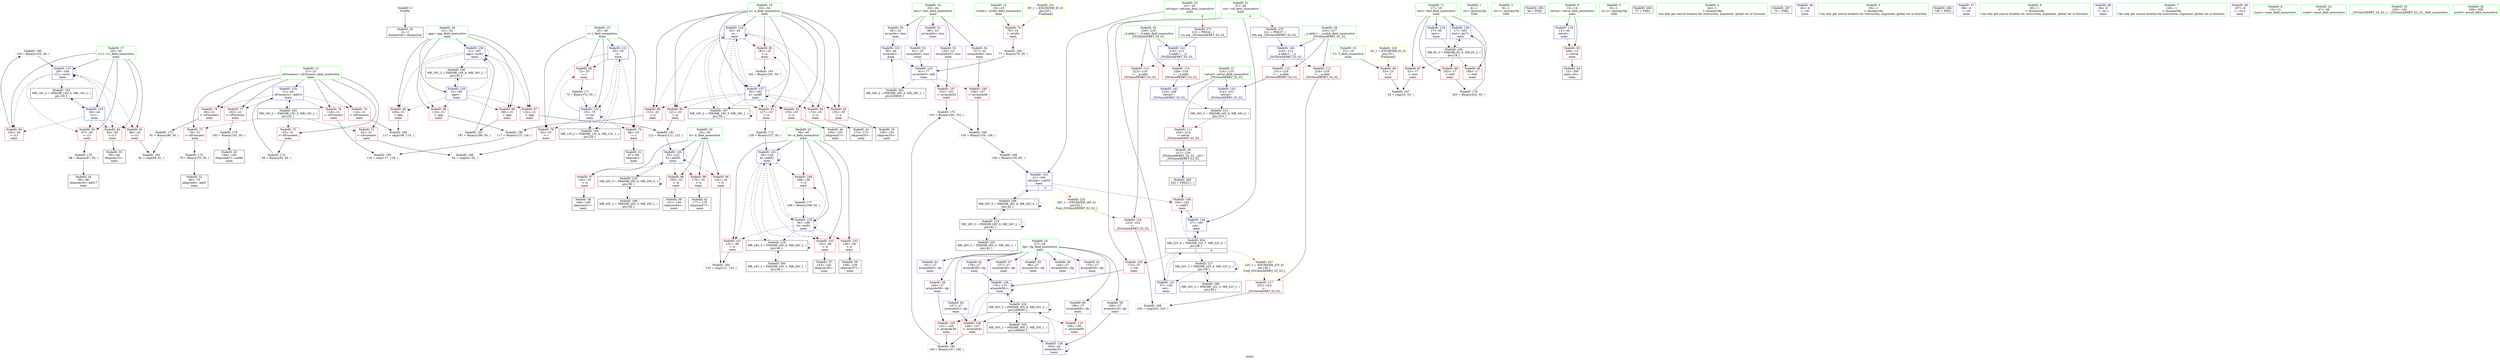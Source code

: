 digraph "SVFG" {
	label="SVFG";

	Node0x5575a9124cd0 [shape=record,color=grey,label="{NodeID: 0\nNullPtr}"];
	Node0x5575a9124cd0 -> Node0x5575a9146ce0[style=solid];
	Node0x5575a91514d0 [shape=record,color=grey,label="{NodeID: 180\n104 = Binary(103, 50, )\n}"];
	Node0x5575a91514d0 -> Node0x5575a914dc20[style=solid];
	Node0x5575a9147c80 [shape=record,color=red,label="{NodeID: 97\n145\<--35\n\<--b\nmain\n}"];
	Node0x5575a9147c80 -> Node0x5575a9147390[style=solid];
	Node0x5575a91342d0 [shape=record,color=green,label="{NodeID: 14\n23\<--24\nlocs\<--locs_field_insensitive\nmain\n}"];
	Node0x5575a91342d0 -> Node0x5575a9148d70[style=solid];
	Node0x5575a91342d0 -> Node0x5575a9148e40[style=solid];
	Node0x5575a91342d0 -> Node0x5575a9148f10[style=solid];
	Node0x5575a91342d0 -> Node0x5575a9148fe0[style=solid];
	Node0x5575a91342d0 -> Node0x5575a91490b0[style=solid];
	Node0x5575a914c0e0 [shape=record,color=black,label="{NodeID: 194\nMR_12V_2 = PHI(MR_12V_4, MR_12V_1, )\npts\{26 \}\n}"];
	Node0x5575a914c0e0 -> Node0x5575a914d740[style=dashed];
	Node0x5575a91487e0 [shape=record,color=red,label="{NodeID: 111\n234\<--214\n\<--retval\n_ZSt3minIiERKT_S2_S2_\n}"];
	Node0x5575a91487e0 -> Node0x5575a9147940[style=solid];
	Node0x5575a9146b40 [shape=record,color=green,label="{NodeID: 28\n216\<--217\n__a.addr\<--__a.addr_field_insensitive\n_ZSt3minIiERKT_S2_S2_\n}"];
	Node0x5575a9146b40 -> Node0x5575a91488b0[style=solid];
	Node0x5575a9146b40 -> Node0x5575a9148980[style=solid];
	Node0x5575a9146b40 -> Node0x5575a914e6b0[style=solid];
	Node0x5575a914da80 [shape=record,color=blue,label="{NodeID: 125\n29\<--44\ni11\<--\nmain\n}"];
	Node0x5575a914da80 -> Node0x5575a914a6a0[style=dashed];
	Node0x5575a914da80 -> Node0x5575a914a770[style=dashed];
	Node0x5575a914da80 -> Node0x5575a914a840[style=dashed];
	Node0x5575a914da80 -> Node0x5575a914a910[style=dashed];
	Node0x5575a914da80 -> Node0x5575a914dc20[style=dashed];
	Node0x5575a914da80 -> Node0x5575a914c1d0[style=dashed];
	Node0x5575a91476d0 [shape=record,color=black,label="{NodeID: 42\n177\<--176\nidxprom57\<--\nmain\n}"];
	Node0x5575a914e5e0 [shape=record,color=blue,label="{NodeID: 139\n17\<--203\ntest\<--inc71\nmain\n}"];
	Node0x5575a914e5e0 -> Node0x5575a914b6e0[style=dashed];
	Node0x5575a9149250 [shape=record,color=purple,label="{NodeID: 56\n100\<--27\narrayidx19\<--dp\nmain\n}"];
	Node0x5575a9149250 -> Node0x5575a914db50[style=solid];
	Node0x5575a9149db0 [shape=record,color=red,label="{NodeID: 70\n76\<--19\n\<--nCells\nmain\n}"];
	Node0x5575a9149db0 -> Node0x5575a9150450[style=solid];
	Node0x5575a9150150 [shape=record,color=grey,label="{NodeID: 167\n187 = Binary(186, 50, )\n}"];
	Node0x5575a9150150 -> Node0x5575a914e510[style=solid];
	Node0x5575a914a910 [shape=record,color=red,label="{NodeID: 84\n103\<--29\n\<--i11\nmain\n}"];
	Node0x5575a914a910 -> Node0x5575a91514d0[style=solid];
	Node0x5575a9124fb0 [shape=record,color=green,label="{NodeID: 1\n4\<--1\n.str\<--dummyObj\nGlob }"];
	Node0x5575a9151650 [shape=record,color=grey,label="{NodeID: 181\n123 = Binary(121, 122, )\n}"];
	Node0x5575a9151650 -> Node0x5575a914de90[style=solid];
	Node0x5575a9147d50 [shape=record,color=red,label="{NodeID: 98\n150\<--35\n\<--b\nmain\n}"];
	Node0x5575a9147d50 -> Node0x5575a9147460[style=solid];
	Node0x5575a91343a0 [shape=record,color=green,label="{NodeID: 15\n25\<--26\ni\<--i_field_insensitive\nmain\n}"];
	Node0x5575a91343a0 -> Node0x5575a914a430[style=solid];
	Node0x5575a91343a0 -> Node0x5575a914a500[style=solid];
	Node0x5575a91343a0 -> Node0x5575a914a5d0[style=solid];
	Node0x5575a91343a0 -> Node0x5575a914d740[style=solid];
	Node0x5575a91343a0 -> Node0x5575a914d810[style=solid];
	Node0x5575a914c1d0 [shape=record,color=black,label="{NodeID: 195\nMR_14V_2 = PHI(MR_14V_4, MR_14V_1, )\npts\{30 \}\n}"];
	Node0x5575a914c1d0 -> Node0x5575a914da80[style=dashed];
	Node0x5575a91488b0 [shape=record,color=red,label="{NodeID: 112\n224\<--216\n\<--__a.addr\n_ZSt3minIiERKT_S2_S2_\n}"];
	Node0x5575a91488b0 -> Node0x5575a914d400[style=solid];
	Node0x5575a9146c10 [shape=record,color=green,label="{NodeID: 29\n218\<--219\n__b.addr\<--__b.addr_field_insensitive\n_ZSt3minIiERKT_S2_S2_\n}"];
	Node0x5575a9146c10 -> Node0x5575a9148a50[style=solid];
	Node0x5575a9146c10 -> Node0x5575a9148b20[style=solid];
	Node0x5575a9146c10 -> Node0x5575a914e780[style=solid];
	Node0x5575a914db50 [shape=record,color=blue,label="{NodeID: 126\n100\<--44\narrayidx19\<--\nmain\n}"];
	Node0x5575a914db50 -> Node0x5575a914db50[style=dashed];
	Node0x5575a914db50 -> Node0x5575a91637a0[style=dashed];
	Node0x5575a91477a0 [shape=record,color=black,label="{NodeID: 43\n194\<--193\nidxprom67\<--sub66\nmain\n}"];
	Node0x5575a91646a0 [shape=record,color=yellow,style=double,label="{NodeID: 223\n26V_1 = ENCHI(MR_26V_0)\npts\{42 \}\nFun[_ZSt3minIiERKT_S2_S2_]}"];
	Node0x5575a91646a0 -> Node0x5575a914d330[style=dashed];
	Node0x5575a914e6b0 [shape=record,color=blue,label="{NodeID: 140\n216\<--212\n__a.addr\<--__a\n_ZSt3minIiERKT_S2_S2_\n}"];
	Node0x5575a914e6b0 -> Node0x5575a91488b0[style=dashed];
	Node0x5575a914e6b0 -> Node0x5575a9148980[style=dashed];
	Node0x5575a9149320 [shape=record,color=purple,label="{NodeID: 57\n137\<--27\narrayidx36\<--dp\nmain\n}"];
	Node0x5575a9149e80 [shape=record,color=red,label="{NodeID: 71\n63\<--21\n\<--nPrisoners\nmain\n}"];
	Node0x5575a9149e80 -> Node0x5575a9151dd0[style=solid];
	Node0x5575a91502d0 [shape=record,color=grey,label="{NodeID: 168\n159 = Binary(154, 158, )\n}"];
	Node0x5575a91502d0 -> Node0x5575a914ffd0[style=solid];
	Node0x5575a914a9e0 [shape=record,color=red,label="{NodeID: 85\n109\<--31\n\<--gap\nmain\n}"];
	Node0x5575a914a9e0 -> Node0x5575a9152250[style=solid];
	Node0x5575a91257b0 [shape=record,color=green,label="{NodeID: 2\n6\<--1\n.str.1\<--dummyObj\nGlob }"];
	Node0x5575a8f27980 [shape=record,color=black,label="{NodeID: 265\n46 = PHI()\n}"];
	Node0x5575a91517d0 [shape=record,color=grey,label="{NodeID: 182\n149 = Binary(141, 148, )\n}"];
	Node0x5575a91517d0 -> Node0x5575a91505d0[style=solid];
	Node0x5575a9147e20 [shape=record,color=red,label="{NodeID: 99\n176\<--35\n\<--b\nmain\n}"];
	Node0x5575a9147e20 -> Node0x5575a91476d0[style=solid];
	Node0x5575a9134470 [shape=record,color=green,label="{NodeID: 16\n27\<--28\ndp\<--dp_field_insensitive\nmain\n}"];
	Node0x5575a9134470 -> Node0x5575a9149180[style=solid];
	Node0x5575a9134470 -> Node0x5575a9149250[style=solid];
	Node0x5575a9134470 -> Node0x5575a9149320[style=solid];
	Node0x5575a9134470 -> Node0x5575a91493f0[style=solid];
	Node0x5575a9134470 -> Node0x5575a91494c0[style=solid];
	Node0x5575a9134470 -> Node0x5575a9149590[style=solid];
	Node0x5575a9134470 -> Node0x5575a9149660[style=solid];
	Node0x5575a9134470 -> Node0x5575a9149730[style=solid];
	Node0x5575a9134470 -> Node0x5575a9149800[style=solid];
	Node0x5575a9134470 -> Node0x5575a91498d0[style=solid];
	Node0x5575a915bba0 [shape=record,color=black,label="{NodeID: 196\nMR_16V_2 = PHI(MR_16V_4, MR_16V_1, )\npts\{32 \}\n}"];
	Node0x5575a915bba0 -> Node0x5575a914dcf0[style=dashed];
	Node0x5575a9148980 [shape=record,color=red,label="{NodeID: 113\n231\<--216\n\<--__a.addr\n_ZSt3minIiERKT_S2_S2_\n}"];
	Node0x5575a9148980 -> Node0x5575a914e920[style=solid];
	Node0x5575a9146ce0 [shape=record,color=black,label="{NodeID: 30\n2\<--3\ndummyVal\<--dummyVal\n}"];
	Node0x5575a914dc20 [shape=record,color=blue,label="{NodeID: 127\n29\<--104\ni11\<--inc21\nmain\n}"];
	Node0x5575a914dc20 -> Node0x5575a914a6a0[style=dashed];
	Node0x5575a914dc20 -> Node0x5575a914a770[style=dashed];
	Node0x5575a914dc20 -> Node0x5575a914a840[style=dashed];
	Node0x5575a914dc20 -> Node0x5575a914a910[style=dashed];
	Node0x5575a914dc20 -> Node0x5575a914dc20[style=dashed];
	Node0x5575a914dc20 -> Node0x5575a914c1d0[style=dashed];
	Node0x5575a9147870 [shape=record,color=black,label="{NodeID: 44\n12\<--206\nmain_ret\<--\nmain\n}"];
	Node0x5575a914e780 [shape=record,color=blue,label="{NodeID: 141\n218\<--213\n__b.addr\<--__b\n_ZSt3minIiERKT_S2_S2_\n}"];
	Node0x5575a914e780 -> Node0x5575a9148a50[style=dashed];
	Node0x5575a914e780 -> Node0x5575a9148b20[style=dashed];
	Node0x5575a91493f0 [shape=record,color=purple,label="{NodeID: 58\n140\<--27\narrayidx38\<--dp\nmain\n}"];
	Node0x5575a91493f0 -> Node0x5575a9148300[style=solid];
	Node0x5575a9149f50 [shape=record,color=red,label="{NodeID: 72\n78\<--21\n\<--nPrisoners\nmain\n}"];
	Node0x5575a9149f50 -> Node0x5575a9150d50[style=solid];
	Node0x5575a9150450 [shape=record,color=grey,label="{NodeID: 169\n77 = Binary(76, 50, )\n}"];
	Node0x5575a9150450 -> Node0x5575a914d8e0[style=solid];
	Node0x5575a914aab0 [shape=record,color=red,label="{NodeID: 86\n116\<--31\n\<--gap\nmain\n}"];
	Node0x5575a914aab0 -> Node0x5575a9151950[style=solid];
	Node0x5575a9128b10 [shape=record,color=green,label="{NodeID: 3\n8\<--1\n.str.2\<--dummyObj\nGlob }"];
	Node0x5575a9174120 [shape=record,color=black,label="{NodeID: 266\n57 = PHI()\n}"];
	Node0x5575a9151950 [shape=record,color=grey,label="{NodeID: 183\n117 = Binary(115, 116, )\n}"];
	Node0x5575a9151950 -> Node0x5575a91523d0[style=solid];
	Node0x5575a9147ef0 [shape=record,color=red,label="{NodeID: 100\n172\<--37\n\<--val\nmain\n}"];
	Node0x5575a9147ef0 -> Node0x5575a914e370[style=solid];
	Node0x5575a9134540 [shape=record,color=green,label="{NodeID: 17\n29\<--30\ni11\<--i11_field_insensitive\nmain\n}"];
	Node0x5575a9134540 -> Node0x5575a914a6a0[style=solid];
	Node0x5575a9134540 -> Node0x5575a914a770[style=solid];
	Node0x5575a9134540 -> Node0x5575a914a840[style=solid];
	Node0x5575a9134540 -> Node0x5575a914a910[style=solid];
	Node0x5575a9134540 -> Node0x5575a914da80[style=solid];
	Node0x5575a9134540 -> Node0x5575a914dc20[style=solid];
	Node0x5575a915c0a0 [shape=record,color=black,label="{NodeID: 197\nMR_18V_2 = PHI(MR_18V_3, MR_18V_1, )\npts\{34 \}\n}"];
	Node0x5575a915c0a0 -> Node0x5575a914ddc0[style=dashed];
	Node0x5575a915c0a0 -> Node0x5575a915c0a0[style=dashed];
	Node0x5575a9148a50 [shape=record,color=red,label="{NodeID: 114\n222\<--218\n\<--__b.addr\n_ZSt3minIiERKT_S2_S2_\n}"];
	Node0x5575a9148a50 -> Node0x5575a914d330[style=solid];
	Node0x5575a9146de0 [shape=record,color=black,label="{NodeID: 31\n67\<--66\nidxprom\<--\nmain\n}"];
	Node0x5575a914dcf0 [shape=record,color=blue,label="{NodeID: 128\n31\<--85\ngap\<--\nmain\n}"];
	Node0x5575a914dcf0 -> Node0x5575a914a9e0[style=dashed];
	Node0x5575a914dcf0 -> Node0x5575a914aab0[style=dashed];
	Node0x5575a914dcf0 -> Node0x5575a914ab80[style=dashed];
	Node0x5575a914dcf0 -> Node0x5575a914ac50[style=dashed];
	Node0x5575a914dcf0 -> Node0x5575a914e510[style=dashed];
	Node0x5575a914dcf0 -> Node0x5575a915bba0[style=dashed];
	Node0x5575a9147940 [shape=record,color=black,label="{NodeID: 45\n211\<--234\n_ZSt3minIiERKT_S2_S2__ret\<--\n_ZSt3minIiERKT_S2_S2_\n|{<s0>4}}"];
	Node0x5575a9147940:s0 -> Node0x5575a9174ad0[style=solid,color=blue];
	Node0x5575a914e850 [shape=record,color=blue,label="{NodeID: 142\n214\<--228\nretval\<--\n_ZSt3minIiERKT_S2_S2_\n}"];
	Node0x5575a914e850 -> Node0x5575a91618b0[style=dashed];
	Node0x5575a91494c0 [shape=record,color=purple,label="{NodeID: 59\n144\<--27\narrayidx40\<--dp\nmain\n}"];
	Node0x5575a914a020 [shape=record,color=red,label="{NodeID: 73\n83\<--21\n\<--nPrisoners\nmain\n}"];
	Node0x5575a914a020 -> Node0x5575a9150bd0[style=solid];
	Node0x5575a91505d0 [shape=record,color=grey,label="{NodeID: 170\n154 = Binary(149, 153, )\n}"];
	Node0x5575a91505d0 -> Node0x5575a91502d0[style=solid];
	Node0x5575a914ab80 [shape=record,color=red,label="{NodeID: 87\n122\<--31\n\<--gap\nmain\n}"];
	Node0x5575a914ab80 -> Node0x5575a9151650[style=solid];
	Node0x5575a9128ba0 [shape=record,color=green,label="{NodeID: 4\n44\<--1\n\<--dummyObj\nCan only get source location for instruction, argument, global var or function.}"];
	Node0x5575a9174220 [shape=record,color=black,label="{NodeID: 267\n70 = PHI()\n}"];
	Node0x5575a9151ad0 [shape=record,color=grey,label="{NodeID: 184\n133 = cmp(131, 132, )\n}"];
	Node0x5575a9147fc0 [shape=record,color=red,label="{NodeID: 101\n131\<--39\n\<--d\nmain\n}"];
	Node0x5575a9147fc0 -> Node0x5575a9151ad0[style=solid];
	Node0x5575a9146310 [shape=record,color=green,label="{NodeID: 18\n31\<--32\ngap\<--gap_field_insensitive\nmain\n}"];
	Node0x5575a9146310 -> Node0x5575a914a9e0[style=solid];
	Node0x5575a9146310 -> Node0x5575a914aab0[style=solid];
	Node0x5575a9146310 -> Node0x5575a914ab80[style=solid];
	Node0x5575a9146310 -> Node0x5575a914ac50[style=solid];
	Node0x5575a9146310 -> Node0x5575a914dcf0[style=solid];
	Node0x5575a9146310 -> Node0x5575a914e510[style=solid];
	Node0x5575a915c5a0 [shape=record,color=black,label="{NodeID: 198\nMR_20V_2 = PHI(MR_20V_3, MR_20V_1, )\npts\{36 \}\n}"];
	Node0x5575a915c5a0 -> Node0x5575a91623a0[style=dashed];
	Node0x5575a9148b20 [shape=record,color=red,label="{NodeID: 115\n228\<--218\n\<--__b.addr\n_ZSt3minIiERKT_S2_S2_\n}"];
	Node0x5575a9148b20 -> Node0x5575a914e850[style=solid];
	Node0x5575a9146eb0 [shape=record,color=black,label="{NodeID: 32\n80\<--79\nidxprom8\<--add7\nmain\n}"];
	Node0x5575a914ddc0 [shape=record,color=blue,label="{NodeID: 129\n33\<--44\na\<--\nmain\n}"];
	Node0x5575a914ddc0 -> Node0x5575a914ad20[style=dashed];
	Node0x5575a914ddc0 -> Node0x5575a914adf0[style=dashed];
	Node0x5575a914ddc0 -> Node0x5575a914aec0[style=dashed];
	Node0x5575a914ddc0 -> Node0x5575a914af90[style=dashed];
	Node0x5575a914ddc0 -> Node0x5575a914b060[style=dashed];
	Node0x5575a914ddc0 -> Node0x5575a914b130[style=dashed];
	Node0x5575a914ddc0 -> Node0x5575a914b200[style=dashed];
	Node0x5575a914ddc0 -> Node0x5575a914ddc0[style=dashed];
	Node0x5575a914ddc0 -> Node0x5575a914e440[style=dashed];
	Node0x5575a914ddc0 -> Node0x5575a915c0a0[style=dashed];
	Node0x5575a9147a10 [shape=record,color=purple,label="{NodeID: 46\n45\<--4\n\<--.str\nmain\n}"];
	Node0x5575a914e920 [shape=record,color=blue,label="{NodeID: 143\n214\<--231\nretval\<--\n_ZSt3minIiERKT_S2_S2_\n}"];
	Node0x5575a914e920 -> Node0x5575a91618b0[style=dashed];
	Node0x5575a9149590 [shape=record,color=purple,label="{NodeID: 60\n147\<--27\narrayidx42\<--dp\nmain\n}"];
	Node0x5575a9149590 -> Node0x5575a91483d0[style=solid];
	Node0x5575a914a0f0 [shape=record,color=red,label="{NodeID: 74\n90\<--21\n\<--nPrisoners\nmain\n}"];
	Node0x5575a914a0f0 -> Node0x5575a9150a50[style=solid];
	Node0x5575a9150750 [shape=record,color=grey,label="{NodeID: 171\n73 = Binary(72, 50, )\n}"];
	Node0x5575a9150750 -> Node0x5575a914d810[style=solid];
	Node0x5575a914ac50 [shape=record,color=red,label="{NodeID: 88\n186\<--31\n\<--gap\nmain\n}"];
	Node0x5575a914ac50 -> Node0x5575a9150150[style=solid];
	Node0x5575a9128c30 [shape=record,color=green,label="{NodeID: 5\n50\<--1\n\<--dummyObj\nCan only get source location for instruction, argument, global var or function.}"];
	Node0x5575a91749d0 [shape=record,color=black,label="{NodeID: 268\n198 = PHI()\n}"];
	Node0x5575a9151c50 [shape=record,color=grey,label="{NodeID: 185\n92 = cmp(89, 91, )\n}"];
	Node0x5575a9148090 [shape=record,color=red,label="{NodeID: 102\n138\<--39\n\<--d\nmain\n}"];
	Node0x5575a9148090 -> Node0x5575a91471f0[style=solid];
	Node0x5575a91463a0 [shape=record,color=green,label="{NodeID: 19\n33\<--34\na\<--a_field_insensitive\nmain\n}"];
	Node0x5575a91463a0 -> Node0x5575a914ad20[style=solid];
	Node0x5575a91463a0 -> Node0x5575a914adf0[style=solid];
	Node0x5575a91463a0 -> Node0x5575a914aec0[style=solid];
	Node0x5575a91463a0 -> Node0x5575a914af90[style=solid];
	Node0x5575a91463a0 -> Node0x5575a914b060[style=solid];
	Node0x5575a91463a0 -> Node0x5575a914b130[style=solid];
	Node0x5575a91463a0 -> Node0x5575a914b200[style=solid];
	Node0x5575a91463a0 -> Node0x5575a914ddc0[style=solid];
	Node0x5575a91463a0 -> Node0x5575a914e440[style=solid];
	Node0x5575a915caa0 [shape=record,color=black,label="{NodeID: 199\nMR_22V_2 = PHI(MR_22V_3, MR_22V_1, )\npts\{38 \}\n}"];
	Node0x5575a915caa0 -> Node0x5575a91628a0[style=dashed];
	Node0x5575a914d330 [shape=record,color=red,label="{NodeID: 116\n223\<--222\n\<--\n_ZSt3minIiERKT_S2_S2_\n}"];
	Node0x5575a914d330 -> Node0x5575a91520d0[style=solid];
	Node0x5575a9146f80 [shape=record,color=black,label="{NodeID: 33\n95\<--94\nidxprom15\<--\nmain\n}"];
	Node0x5575a91618b0 [shape=record,color=black,label="{NodeID: 213\nMR_34V_3 = PHI(MR_34V_4, MR_34V_2, )\npts\{215 \}\n}"];
	Node0x5575a91618b0 -> Node0x5575a91487e0[style=dashed];
	Node0x5575a914de90 [shape=record,color=blue,label="{NodeID: 130\n35\<--123\nb\<--add30\nmain\n}"];
	Node0x5575a914de90 -> Node0x5575a9147bb0[style=dashed];
	Node0x5575a914de90 -> Node0x5575a9147c80[style=dashed];
	Node0x5575a914de90 -> Node0x5575a9147d50[style=dashed];
	Node0x5575a914de90 -> Node0x5575a9147e20[style=dashed];
	Node0x5575a914de90 -> Node0x5575a914de90[style=dashed];
	Node0x5575a914de90 -> Node0x5575a91623a0[style=dashed];
	Node0x5575a9147ae0 [shape=record,color=purple,label="{NodeID: 47\n69\<--4\n\<--.str\nmain\n}"];
	Node0x5575a9165460 [shape=record,color=yellow,style=double,label="{NodeID: 227\n22V_1 = ENCHI(MR_22V_0)\npts\{38 \}\nFun[_ZSt3minIiERKT_S2_S2_]}"];
	Node0x5575a9165460 -> Node0x5575a914d400[style=dashed];
	Node0x5575a9149660 [shape=record,color=purple,label="{NodeID: 61\n175\<--27\narrayidx56\<--dp\nmain\n}"];
	Node0x5575a914a1c0 [shape=record,color=red,label="{NodeID: 75\n110\<--21\n\<--nPrisoners\nmain\n}"];
	Node0x5575a914a1c0 -> Node0x5575a9152250[style=solid];
	Node0x5575a91508d0 [shape=record,color=grey,label="{NodeID: 172\n128 = Binary(127, 50, )\n}"];
	Node0x5575a91508d0 -> Node0x5575a914e030[style=solid];
	Node0x5575a914ad20 [shape=record,color=red,label="{NodeID: 89\n115\<--33\n\<--a\nmain\n}"];
	Node0x5575a914ad20 -> Node0x5575a9151950[style=solid];
	Node0x5575a9125370 [shape=record,color=green,label="{NodeID: 6\n85\<--1\n\<--dummyObj\nCan only get source location for instruction, argument, global var or function.}"];
	Node0x5575a9174ad0 [shape=record,color=black,label="{NodeID: 269\n162 = PHI(211, )\n}"];
	Node0x5575a9174ad0 -> Node0x5575a9148640[style=solid];
	Node0x5575a9151dd0 [shape=record,color=grey,label="{NodeID: 186\n64 = cmp(62, 63, )\n}"];
	Node0x5575a9148160 [shape=record,color=red,label="{NodeID: 103\n142\<--39\n\<--d\nmain\n}"];
	Node0x5575a9148160 -> Node0x5575a91472c0[style=solid];
	Node0x5575a9146430 [shape=record,color=green,label="{NodeID: 20\n35\<--36\nb\<--b_field_insensitive\nmain\n}"];
	Node0x5575a9146430 -> Node0x5575a9147bb0[style=solid];
	Node0x5575a9146430 -> Node0x5575a9147c80[style=solid];
	Node0x5575a9146430 -> Node0x5575a9147d50[style=solid];
	Node0x5575a9146430 -> Node0x5575a9147e20[style=solid];
	Node0x5575a9146430 -> Node0x5575a914de90[style=solid];
	Node0x5575a915cfa0 [shape=record,color=black,label="{NodeID: 200\nMR_24V_2 = PHI(MR_24V_3, MR_24V_1, )\npts\{40 \}\n}"];
	Node0x5575a915cfa0 -> Node0x5575a9162da0[style=dashed];
	Node0x5575a914d400 [shape=record,color=red,label="{NodeID: 117\n225\<--224\n\<--\n_ZSt3minIiERKT_S2_S2_\n}"];
	Node0x5575a914d400 -> Node0x5575a91520d0[style=solid];
	Node0x5575a9147050 [shape=record,color=black,label="{NodeID: 34\n99\<--98\nidxprom18\<--add17\nmain\n}"];
	Node0x5575a914df60 [shape=record,color=blue,label="{NodeID: 131\n37\<--126\nval\<--\nmain\n}"];
	Node0x5575a914df60 -> Node0x5575a915e3a0[style=dashed];
	Node0x5575a9148bd0 [shape=record,color=purple,label="{NodeID: 48\n56\<--6\n\<--.str.1\nmain\n}"];
	Node0x5575a9149730 [shape=record,color=purple,label="{NodeID: 62\n178\<--27\narrayidx58\<--dp\nmain\n}"];
	Node0x5575a9149730 -> Node0x5575a914e370[style=solid];
	Node0x5575a914a290 [shape=record,color=red,label="{NodeID: 76\n118\<--21\n\<--nPrisoners\nmain\n}"];
	Node0x5575a914a290 -> Node0x5575a91523d0[style=solid];
	Node0x5575a9150a50 [shape=record,color=grey,label="{NodeID: 173\n91 = Binary(90, 50, )\n}"];
	Node0x5575a9150a50 -> Node0x5575a9151c50[style=solid];
	Node0x5575a914adf0 [shape=record,color=red,label="{NodeID: 90\n121\<--33\n\<--a\nmain\n}"];
	Node0x5575a914adf0 -> Node0x5575a9151650[style=solid];
	Node0x5575a9125430 [shape=record,color=green,label="{NodeID: 7\n126\<--1\n\<--dummyObj\nCan only get source location for instruction, argument, global var or function.}"];
	Node0x5575a9174cc0 [shape=record,color=black,label="{NodeID: 270\n212 = PHI(37, )\n0th arg _ZSt3minIiERKT_S2_S2_ }"];
	Node0x5575a9174cc0 -> Node0x5575a914e6b0[style=solid];
	Node0x5575a9151f50 [shape=record,color=grey,label="{NodeID: 187\n54 = cmp(52, 53, )\n}"];
	Node0x5575a9148230 [shape=record,color=red,label="{NodeID: 104\n168\<--39\n\<--d\nmain\n}"];
	Node0x5575a9148230 -> Node0x5575a9151050[style=solid];
	Node0x5575a9146500 [shape=record,color=green,label="{NodeID: 21\n37\<--38\nval\<--val_field_insensitive\nmain\n|{|<s3>4}}"];
	Node0x5575a9146500 -> Node0x5575a9147ef0[style=solid];
	Node0x5575a9146500 -> Node0x5575a914df60[style=solid];
	Node0x5575a9146500 -> Node0x5575a914e1d0[style=solid];
	Node0x5575a9146500:s3 -> Node0x5575a9174cc0[style=solid,color=red];
	Node0x5575a915d4a0 [shape=record,color=black,label="{NodeID: 201\nMR_26V_2 = PHI(MR_26V_3, MR_26V_1, )\npts\{42 \}\n}"];
	Node0x5575a915d4a0 -> Node0x5575a91632a0[style=dashed];
	Node0x5575a914d4d0 [shape=record,color=blue,label="{NodeID: 118\n13\<--44\nretval\<--\nmain\n}"];
	Node0x5575a914d4d0 -> Node0x5575a91499a0[style=dashed];
	Node0x5575a9147120 [shape=record,color=black,label="{NodeID: 35\n136\<--135\nidxprom35\<--\nmain\n}"];
	Node0x5575a914e030 [shape=record,color=blue,label="{NodeID: 132\n39\<--128\nd\<--add31\nmain\n}"];
	Node0x5575a914e030 -> Node0x5575a9147fc0[style=dashed];
	Node0x5575a914e030 -> Node0x5575a9148090[style=dashed];
	Node0x5575a914e030 -> Node0x5575a9148160[style=dashed];
	Node0x5575a914e030 -> Node0x5575a9148230[style=dashed];
	Node0x5575a914e030 -> Node0x5575a914e030[style=dashed];
	Node0x5575a914e030 -> Node0x5575a914e2a0[style=dashed];
	Node0x5575a914e030 -> Node0x5575a9162da0[style=dashed];
	Node0x5575a9148ca0 [shape=record,color=purple,label="{NodeID: 49\n197\<--8\n\<--.str.2\nmain\n}"];
	Node0x5575a9165650 [shape=record,color=yellow,style=double,label="{NodeID: 229\n4V_1 = ENCHI(MR_4V_0)\npts\{16 \}\nFun[main]}"];
	Node0x5575a9165650 -> Node0x5575a9149a70[style=dashed];
	Node0x5575a9149800 [shape=record,color=purple,label="{NodeID: 63\n191\<--27\narrayidx65\<--dp\nmain\n}"];
	Node0x5575a914a360 [shape=record,color=red,label="{NodeID: 77\n192\<--21\n\<--nPrisoners\nmain\n}"];
	Node0x5575a914a360 -> Node0x5575a9150ed0[style=solid];
	Node0x5575a9150bd0 [shape=record,color=grey,label="{NodeID: 174\n84 = Binary(83, 85, )\n}"];
	Node0x5575a9150bd0 -> Node0x5575a914d9b0[style=solid];
	Node0x5575a914aec0 [shape=record,color=red,label="{NodeID: 91\n127\<--33\n\<--a\nmain\n}"];
	Node0x5575a914aec0 -> Node0x5575a91508d0[style=solid];
	Node0x5575a91254f0 [shape=record,color=green,label="{NodeID: 8\n10\<--11\nmain\<--main_field_insensitive\n}"];
	Node0x5575a9174dc0 [shape=record,color=black,label="{NodeID: 271\n213 = PHI(41, )\n1st arg _ZSt3minIiERKT_S2_S2_ }"];
	Node0x5575a9174dc0 -> Node0x5575a914e780[style=solid];
	Node0x5575a91520d0 [shape=record,color=grey,label="{NodeID: 188\n226 = cmp(223, 225, )\n}"];
	Node0x5575a9148300 [shape=record,color=red,label="{NodeID: 105\n141\<--140\n\<--arrayidx38\nmain\n}"];
	Node0x5575a9148300 -> Node0x5575a91517d0[style=solid];
	Node0x5575a91465d0 [shape=record,color=green,label="{NodeID: 22\n39\<--40\nd\<--d_field_insensitive\nmain\n}"];
	Node0x5575a91465d0 -> Node0x5575a9147fc0[style=solid];
	Node0x5575a91465d0 -> Node0x5575a9148090[style=solid];
	Node0x5575a91465d0 -> Node0x5575a9148160[style=solid];
	Node0x5575a91465d0 -> Node0x5575a9148230[style=solid];
	Node0x5575a91465d0 -> Node0x5575a914e030[style=solid];
	Node0x5575a91465d0 -> Node0x5575a914e2a0[style=solid];
	Node0x5575a915d9a0 [shape=record,color=black,label="{NodeID: 202\nMR_28V_2 = PHI(MR_28V_4, MR_28V_1, )\npts\{240000 \}\n}"];
	Node0x5575a915d9a0 -> Node0x5575a914d670[style=dashed];
	Node0x5575a914d5a0 [shape=record,color=blue,label="{NodeID: 119\n17\<--50\ntest\<--\nmain\n}"];
	Node0x5575a914d5a0 -> Node0x5575a914b6e0[style=dashed];
	Node0x5575a91471f0 [shape=record,color=black,label="{NodeID: 36\n139\<--138\nidxprom37\<--\nmain\n}"];
	Node0x5575a91623a0 [shape=record,color=black,label="{NodeID: 216\nMR_20V_3 = PHI(MR_20V_4, MR_20V_2, )\npts\{36 \}\n}"];
	Node0x5575a91623a0 -> Node0x5575a914de90[style=dashed];
	Node0x5575a91623a0 -> Node0x5575a915c5a0[style=dashed];
	Node0x5575a91623a0 -> Node0x5575a91623a0[style=dashed];
	Node0x5575a914e100 [shape=record,color=blue,label="{NodeID: 133\n41\<--160\nref.tmp\<--sub50\nmain\n|{|<s2>4}}"];
	Node0x5575a914e100 -> Node0x5575a9148640[style=dashed];
	Node0x5575a914e100 -> Node0x5575a915eda0[style=dashed];
	Node0x5575a914e100:s2 -> Node0x5575a91646a0[style=dashed,color=red];
	Node0x5575a9148d70 [shape=record,color=purple,label="{NodeID: 50\n58\<--23\narrayidx\<--locs\nmain\n}"];
	Node0x5575a9148d70 -> Node0x5575a914d670[style=solid];
	Node0x5575a91498d0 [shape=record,color=purple,label="{NodeID: 64\n195\<--27\narrayidx68\<--dp\nmain\n}"];
	Node0x5575a91498d0 -> Node0x5575a9148710[style=solid];
	Node0x5575a914a430 [shape=record,color=red,label="{NodeID: 78\n62\<--25\n\<--i\nmain\n}"];
	Node0x5575a914a430 -> Node0x5575a9151dd0[style=solid];
	Node0x5575a9150d50 [shape=record,color=grey,label="{NodeID: 175\n79 = Binary(78, 50, )\n}"];
	Node0x5575a9150d50 -> Node0x5575a9146eb0[style=solid];
	Node0x5575a914af90 [shape=record,color=red,label="{NodeID: 92\n135\<--33\n\<--a\nmain\n}"];
	Node0x5575a914af90 -> Node0x5575a9147120[style=solid];
	Node0x5575a9133fc0 [shape=record,color=green,label="{NodeID: 9\n13\<--14\nretval\<--retval_field_insensitive\nmain\n}"];
	Node0x5575a9133fc0 -> Node0x5575a91499a0[style=solid];
	Node0x5575a9133fc0 -> Node0x5575a914d4d0[style=solid];
	Node0x5575a9152250 [shape=record,color=grey,label="{NodeID: 189\n111 = cmp(109, 110, )\n}"];
	Node0x5575a91483d0 [shape=record,color=red,label="{NodeID: 106\n148\<--147\n\<--arrayidx42\nmain\n}"];
	Node0x5575a91483d0 -> Node0x5575a91517d0[style=solid];
	Node0x5575a91466a0 [shape=record,color=green,label="{NodeID: 23\n41\<--42\nref.tmp\<--ref.tmp_field_insensitive\nmain\n|{|<s1>4}}"];
	Node0x5575a91466a0 -> Node0x5575a914e100[style=solid];
	Node0x5575a91466a0:s1 -> Node0x5575a9174dc0[style=solid,color=red];
	Node0x5575a915dea0 [shape=record,color=black,label="{NodeID: 203\nMR_30V_2 = PHI(MR_30V_5, MR_30V_1, )\npts\{280000 \}\n}"];
	Node0x5575a915dea0 -> Node0x5575a914db50[style=dashed];
	Node0x5575a915dea0 -> Node0x5575a91637a0[style=dashed];
	Node0x5575a914d670 [shape=record,color=blue,label="{NodeID: 120\n58\<--44\narrayidx\<--\nmain\n}"];
	Node0x5575a914d670 -> Node0x5575a914d8e0[style=dashed];
	Node0x5575a91472c0 [shape=record,color=black,label="{NodeID: 37\n143\<--142\nidxprom39\<--\nmain\n}"];
	Node0x5575a91628a0 [shape=record,color=black,label="{NodeID: 217\nMR_22V_3 = PHI(MR_22V_4, MR_22V_2, )\npts\{38 \}\n}"];
	Node0x5575a91628a0 -> Node0x5575a914df60[style=dashed];
	Node0x5575a91628a0 -> Node0x5575a915caa0[style=dashed];
	Node0x5575a91628a0 -> Node0x5575a91628a0[style=dashed];
	Node0x5575a914e1d0 [shape=record,color=blue,label="{NodeID: 134\n37\<--165\nval\<--\nmain\n}"];
	Node0x5575a914e1d0 -> Node0x5575a915e3a0[style=dashed];
	Node0x5575a9148e40 [shape=record,color=purple,label="{NodeID: 51\n68\<--23\narrayidx5\<--locs\nmain\n}"];
	Node0x5575a9165810 [shape=record,color=yellow,style=double,label="{NodeID: 231\n8V_1 = ENCHI(MR_8V_0)\npts\{20 \}\nFun[main]}"];
	Node0x5575a9165810 -> Node0x5575a9149db0[style=dashed];
	Node0x5575a91499a0 [shape=record,color=red,label="{NodeID: 65\n206\<--13\n\<--retval\nmain\n}"];
	Node0x5575a91499a0 -> Node0x5575a9147870[style=solid];
	Node0x5575a914a500 [shape=record,color=red,label="{NodeID: 79\n66\<--25\n\<--i\nmain\n}"];
	Node0x5575a914a500 -> Node0x5575a9146de0[style=solid];
	Node0x5575a9150ed0 [shape=record,color=grey,label="{NodeID: 176\n193 = Binary(192, 50, )\n}"];
	Node0x5575a9150ed0 -> Node0x5575a91477a0[style=solid];
	Node0x5575a914b060 [shape=record,color=red,label="{NodeID: 93\n155\<--33\n\<--a\nmain\n}"];
	Node0x5575a914b060 -> Node0x5575a9147530[style=solid];
	Node0x5575a9134050 [shape=record,color=green,label="{NodeID: 10\n15\<--16\nT\<--T_field_insensitive\nmain\n}"];
	Node0x5575a9134050 -> Node0x5575a9149a70[style=solid];
	Node0x5575a91523d0 [shape=record,color=grey,label="{NodeID: 190\n119 = cmp(117, 118, )\n}"];
	Node0x5575a91484a0 [shape=record,color=red,label="{NodeID: 107\n153\<--152\n\<--arrayidx45\nmain\n}"];
	Node0x5575a91484a0 -> Node0x5575a91505d0[style=solid];
	Node0x5575a9146770 [shape=record,color=green,label="{NodeID: 24\n47\<--48\nscanf\<--scanf_field_insensitive\n}"];
	Node0x5575a915e3a0 [shape=record,color=black,label="{NodeID: 204\nMR_22V_6 = PHI(MR_22V_7, MR_22V_5, )\npts\{38 \}\n|{|<s5>4}}"];
	Node0x5575a915e3a0 -> Node0x5575a9147ef0[style=dashed];
	Node0x5575a915e3a0 -> Node0x5575a9148640[style=dashed];
	Node0x5575a915e3a0 -> Node0x5575a914df60[style=dashed];
	Node0x5575a915e3a0 -> Node0x5575a914e1d0[style=dashed];
	Node0x5575a915e3a0 -> Node0x5575a91628a0[style=dashed];
	Node0x5575a915e3a0:s5 -> Node0x5575a9165460[style=dashed,color=red];
	Node0x5575a914d740 [shape=record,color=blue,label="{NodeID: 121\n25\<--50\ni\<--\nmain\n}"];
	Node0x5575a914d740 -> Node0x5575a914a430[style=dashed];
	Node0x5575a914d740 -> Node0x5575a914a500[style=dashed];
	Node0x5575a914d740 -> Node0x5575a914a5d0[style=dashed];
	Node0x5575a914d740 -> Node0x5575a914d810[style=dashed];
	Node0x5575a914d740 -> Node0x5575a914c0e0[style=dashed];
	Node0x5575a9147390 [shape=record,color=black,label="{NodeID: 38\n146\<--145\nidxprom41\<--\nmain\n}"];
	Node0x5575a9162da0 [shape=record,color=black,label="{NodeID: 218\nMR_24V_3 = PHI(MR_24V_4, MR_24V_2, )\npts\{40 \}\n}"];
	Node0x5575a9162da0 -> Node0x5575a914e030[style=dashed];
	Node0x5575a9162da0 -> Node0x5575a915cfa0[style=dashed];
	Node0x5575a9162da0 -> Node0x5575a9162da0[style=dashed];
	Node0x5575a914e2a0 [shape=record,color=blue,label="{NodeID: 135\n39\<--169\nd\<--inc53\nmain\n}"];
	Node0x5575a914e2a0 -> Node0x5575a9147fc0[style=dashed];
	Node0x5575a914e2a0 -> Node0x5575a9148090[style=dashed];
	Node0x5575a914e2a0 -> Node0x5575a9148160[style=dashed];
	Node0x5575a914e2a0 -> Node0x5575a9148230[style=dashed];
	Node0x5575a914e2a0 -> Node0x5575a914e030[style=dashed];
	Node0x5575a914e2a0 -> Node0x5575a914e2a0[style=dashed];
	Node0x5575a914e2a0 -> Node0x5575a9162da0[style=dashed];
	Node0x5575a9148f10 [shape=record,color=purple,label="{NodeID: 52\n81\<--23\narrayidx9\<--locs\nmain\n}"];
	Node0x5575a9148f10 -> Node0x5575a914d8e0[style=solid];
	Node0x5575a9149a70 [shape=record,color=red,label="{NodeID: 66\n53\<--15\n\<--T\nmain\n}"];
	Node0x5575a9149a70 -> Node0x5575a9151f50[style=solid];
	Node0x5575a914a5d0 [shape=record,color=red,label="{NodeID: 80\n72\<--25\n\<--i\nmain\n}"];
	Node0x5575a914a5d0 -> Node0x5575a9150750[style=solid];
	Node0x5575a9151050 [shape=record,color=grey,label="{NodeID: 177\n169 = Binary(168, 50, )\n}"];
	Node0x5575a9151050 -> Node0x5575a914e2a0[style=solid];
	Node0x5575a914b130 [shape=record,color=red,label="{NodeID: 94\n173\<--33\n\<--a\nmain\n}"];
	Node0x5575a914b130 -> Node0x5575a9147600[style=solid];
	Node0x5575a91340e0 [shape=record,color=green,label="{NodeID: 11\n17\<--18\ntest\<--test_field_insensitive\nmain\n}"];
	Node0x5575a91340e0 -> Node0x5575a9149b40[style=solid];
	Node0x5575a91340e0 -> Node0x5575a9149c10[style=solid];
	Node0x5575a91340e0 -> Node0x5575a9149ce0[style=solid];
	Node0x5575a91340e0 -> Node0x5575a914d5a0[style=solid];
	Node0x5575a91340e0 -> Node0x5575a914e5e0[style=solid];
	Node0x5575a9148570 [shape=record,color=red,label="{NodeID: 108\n158\<--157\n\<--arrayidx48\nmain\n}"];
	Node0x5575a9148570 -> Node0x5575a91502d0[style=solid];
	Node0x5575a9146870 [shape=record,color=green,label="{NodeID: 25\n163\<--164\n_ZSt3minIiERKT_S2_S2_\<--_ZSt3minIiERKT_S2_S2__field_insensitive\n}"];
	Node0x5575a914d810 [shape=record,color=blue,label="{NodeID: 122\n25\<--73\ni\<--inc\nmain\n}"];
	Node0x5575a914d810 -> Node0x5575a914a430[style=dashed];
	Node0x5575a914d810 -> Node0x5575a914a500[style=dashed];
	Node0x5575a914d810 -> Node0x5575a914a5d0[style=dashed];
	Node0x5575a914d810 -> Node0x5575a914d810[style=dashed];
	Node0x5575a914d810 -> Node0x5575a914c0e0[style=dashed];
	Node0x5575a9147460 [shape=record,color=black,label="{NodeID: 39\n151\<--150\nidxprom44\<--\nmain\n}"];
	Node0x5575a91632a0 [shape=record,color=black,label="{NodeID: 219\nMR_26V_3 = PHI(MR_26V_4, MR_26V_2, )\npts\{42 \}\n}"];
	Node0x5575a91632a0 -> Node0x5575a915d4a0[style=dashed];
	Node0x5575a91632a0 -> Node0x5575a915eda0[style=dashed];
	Node0x5575a91632a0 -> Node0x5575a91632a0[style=dashed];
	Node0x5575a914e370 [shape=record,color=blue,label="{NodeID: 136\n178\<--172\narrayidx58\<--\nmain\n}"];
	Node0x5575a914e370 -> Node0x5575a9148300[style=dashed];
	Node0x5575a914e370 -> Node0x5575a91483d0[style=dashed];
	Node0x5575a914e370 -> Node0x5575a914e370[style=dashed];
	Node0x5575a914e370 -> Node0x5575a91637a0[style=dashed];
	Node0x5575a9148fe0 [shape=record,color=purple,label="{NodeID: 53\n152\<--23\narrayidx45\<--locs\nmain\n}"];
	Node0x5575a9148fe0 -> Node0x5575a91484a0[style=solid];
	Node0x5575a9149b40 [shape=record,color=red,label="{NodeID: 67\n52\<--17\n\<--test\nmain\n}"];
	Node0x5575a9149b40 -> Node0x5575a9151f50[style=solid];
	Node0x5575a914a6a0 [shape=record,color=red,label="{NodeID: 81\n89\<--29\n\<--i11\nmain\n}"];
	Node0x5575a914a6a0 -> Node0x5575a9151c50[style=solid];
	Node0x5575a91511d0 [shape=record,color=grey,label="{NodeID: 178\n98 = Binary(97, 50, )\n}"];
	Node0x5575a91511d0 -> Node0x5575a9147050[style=solid];
	Node0x5575a914b200 [shape=record,color=red,label="{NodeID: 95\n181\<--33\n\<--a\nmain\n}"];
	Node0x5575a914b200 -> Node0x5575a914fe50[style=solid];
	Node0x5575a9134170 [shape=record,color=green,label="{NodeID: 12\n19\<--20\nnCells\<--nCells_field_insensitive\nmain\n}"];
	Node0x5575a9134170 -> Node0x5575a9149db0[style=solid];
	Node0x5575a914b6e0 [shape=record,color=black,label="{NodeID: 192\nMR_6V_3 = PHI(MR_6V_4, MR_6V_2, )\npts\{18 \}\n}"];
	Node0x5575a914b6e0 -> Node0x5575a9149b40[style=dashed];
	Node0x5575a914b6e0 -> Node0x5575a9149c10[style=dashed];
	Node0x5575a914b6e0 -> Node0x5575a9149ce0[style=dashed];
	Node0x5575a914b6e0 -> Node0x5575a914e5e0[style=dashed];
	Node0x5575a9148640 [shape=record,color=red,label="{NodeID: 109\n165\<--162\n\<--call51\nmain\n}"];
	Node0x5575a9148640 -> Node0x5575a914e1d0[style=solid];
	Node0x5575a9146970 [shape=record,color=green,label="{NodeID: 26\n199\<--200\nprintf\<--printf_field_insensitive\n}"];
	Node0x5575a915eda0 [shape=record,color=black,label="{NodeID: 206\nMR_26V_5 = PHI(MR_26V_6, MR_26V_4, )\npts\{42 \}\n}"];
	Node0x5575a915eda0 -> Node0x5575a914e100[style=dashed];
	Node0x5575a915eda0 -> Node0x5575a915eda0[style=dashed];
	Node0x5575a915eda0 -> Node0x5575a91632a0[style=dashed];
	Node0x5575a914d8e0 [shape=record,color=blue,label="{NodeID: 123\n81\<--77\narrayidx9\<--add\nmain\n}"];
	Node0x5575a914d8e0 -> Node0x5575a91484a0[style=dashed];
	Node0x5575a914d8e0 -> Node0x5575a9148570[style=dashed];
	Node0x5575a914d8e0 -> Node0x5575a915d9a0[style=dashed];
	Node0x5575a9147530 [shape=record,color=black,label="{NodeID: 40\n156\<--155\nidxprom47\<--\nmain\n}"];
	Node0x5575a91637a0 [shape=record,color=black,label="{NodeID: 220\nMR_30V_5 = PHI(MR_30V_6, MR_30V_3, )\npts\{280000 \}\n}"];
	Node0x5575a91637a0 -> Node0x5575a9148300[style=dashed];
	Node0x5575a91637a0 -> Node0x5575a91483d0[style=dashed];
	Node0x5575a91637a0 -> Node0x5575a9148710[style=dashed];
	Node0x5575a91637a0 -> Node0x5575a914e370[style=dashed];
	Node0x5575a91637a0 -> Node0x5575a915dea0[style=dashed];
	Node0x5575a91637a0 -> Node0x5575a91637a0[style=dashed];
	Node0x5575a914e440 [shape=record,color=blue,label="{NodeID: 137\n33\<--182\na\<--inc60\nmain\n}"];
	Node0x5575a914e440 -> Node0x5575a914ad20[style=dashed];
	Node0x5575a914e440 -> Node0x5575a914adf0[style=dashed];
	Node0x5575a914e440 -> Node0x5575a914aec0[style=dashed];
	Node0x5575a914e440 -> Node0x5575a914af90[style=dashed];
	Node0x5575a914e440 -> Node0x5575a914b060[style=dashed];
	Node0x5575a914e440 -> Node0x5575a914b130[style=dashed];
	Node0x5575a914e440 -> Node0x5575a914b200[style=dashed];
	Node0x5575a914e440 -> Node0x5575a914ddc0[style=dashed];
	Node0x5575a914e440 -> Node0x5575a914e440[style=dashed];
	Node0x5575a914e440 -> Node0x5575a915c0a0[style=dashed];
	Node0x5575a91490b0 [shape=record,color=purple,label="{NodeID: 54\n157\<--23\narrayidx48\<--locs\nmain\n}"];
	Node0x5575a91490b0 -> Node0x5575a9148570[style=solid];
	Node0x5575a9149c10 [shape=record,color=red,label="{NodeID: 68\n190\<--17\n\<--test\nmain\n}"];
	Node0x5575a914fe50 [shape=record,color=grey,label="{NodeID: 165\n182 = Binary(181, 50, )\n}"];
	Node0x5575a914fe50 -> Node0x5575a914e440[style=solid];
	Node0x5575a914a770 [shape=record,color=red,label="{NodeID: 82\n94\<--29\n\<--i11\nmain\n}"];
	Node0x5575a914a770 -> Node0x5575a9146f80[style=solid];
	Node0x5575a9151350 [shape=record,color=grey,label="{NodeID: 179\n203 = Binary(202, 50, )\n}"];
	Node0x5575a9151350 -> Node0x5575a914e5e0[style=solid];
	Node0x5575a9147bb0 [shape=record,color=red,label="{NodeID: 96\n132\<--35\n\<--b\nmain\n}"];
	Node0x5575a9147bb0 -> Node0x5575a9151ad0[style=solid];
	Node0x5575a9134200 [shape=record,color=green,label="{NodeID: 13\n21\<--22\nnPrisoners\<--nPrisoners_field_insensitive\nmain\n}"];
	Node0x5575a9134200 -> Node0x5575a9149e80[style=solid];
	Node0x5575a9134200 -> Node0x5575a9149f50[style=solid];
	Node0x5575a9134200 -> Node0x5575a914a020[style=solid];
	Node0x5575a9134200 -> Node0x5575a914a0f0[style=solid];
	Node0x5575a9134200 -> Node0x5575a914a1c0[style=solid];
	Node0x5575a9134200 -> Node0x5575a914a290[style=solid];
	Node0x5575a9134200 -> Node0x5575a914a360[style=solid];
	Node0x5575a9134200 -> Node0x5575a914d9b0[style=solid];
	Node0x5575a914bbe0 [shape=record,color=black,label="{NodeID: 193\nMR_10V_2 = PHI(MR_10V_3, MR_10V_1, )\npts\{22 \}\n}"];
	Node0x5575a914bbe0 -> Node0x5575a9149e80[style=dashed];
	Node0x5575a914bbe0 -> Node0x5575a9149f50[style=dashed];
	Node0x5575a914bbe0 -> Node0x5575a914a020[style=dashed];
	Node0x5575a914bbe0 -> Node0x5575a914d9b0[style=dashed];
	Node0x5575a9148710 [shape=record,color=red,label="{NodeID: 110\n196\<--195\n\<--arrayidx68\nmain\n}"];
	Node0x5575a9146a70 [shape=record,color=green,label="{NodeID: 27\n214\<--215\nretval\<--retval_field_insensitive\n_ZSt3minIiERKT_S2_S2_\n}"];
	Node0x5575a9146a70 -> Node0x5575a91487e0[style=solid];
	Node0x5575a9146a70 -> Node0x5575a914e850[style=solid];
	Node0x5575a9146a70 -> Node0x5575a914e920[style=solid];
	Node0x5575a914d9b0 [shape=record,color=blue,label="{NodeID: 124\n21\<--84\nnPrisoners\<--add10\nmain\n}"];
	Node0x5575a914d9b0 -> Node0x5575a914a0f0[style=dashed];
	Node0x5575a914d9b0 -> Node0x5575a914a1c0[style=dashed];
	Node0x5575a914d9b0 -> Node0x5575a914a290[style=dashed];
	Node0x5575a914d9b0 -> Node0x5575a914a360[style=dashed];
	Node0x5575a914d9b0 -> Node0x5575a914bbe0[style=dashed];
	Node0x5575a9147600 [shape=record,color=black,label="{NodeID: 41\n174\<--173\nidxprom55\<--\nmain\n}"];
	Node0x5575a914e510 [shape=record,color=blue,label="{NodeID: 138\n31\<--187\ngap\<--inc63\nmain\n}"];
	Node0x5575a914e510 -> Node0x5575a914a9e0[style=dashed];
	Node0x5575a914e510 -> Node0x5575a914aab0[style=dashed];
	Node0x5575a914e510 -> Node0x5575a914ab80[style=dashed];
	Node0x5575a914e510 -> Node0x5575a914ac50[style=dashed];
	Node0x5575a914e510 -> Node0x5575a914e510[style=dashed];
	Node0x5575a914e510 -> Node0x5575a915bba0[style=dashed];
	Node0x5575a9149180 [shape=record,color=purple,label="{NodeID: 55\n96\<--27\narrayidx16\<--dp\nmain\n}"];
	Node0x5575a9149ce0 [shape=record,color=red,label="{NodeID: 69\n202\<--17\n\<--test\nmain\n}"];
	Node0x5575a9149ce0 -> Node0x5575a9151350[style=solid];
	Node0x5575a914ffd0 [shape=record,color=grey,label="{NodeID: 166\n160 = Binary(159, 85, )\n}"];
	Node0x5575a914ffd0 -> Node0x5575a914e100[style=solid];
	Node0x5575a914a840 [shape=record,color=red,label="{NodeID: 83\n97\<--29\n\<--i11\nmain\n}"];
	Node0x5575a914a840 -> Node0x5575a91511d0[style=solid];
}
